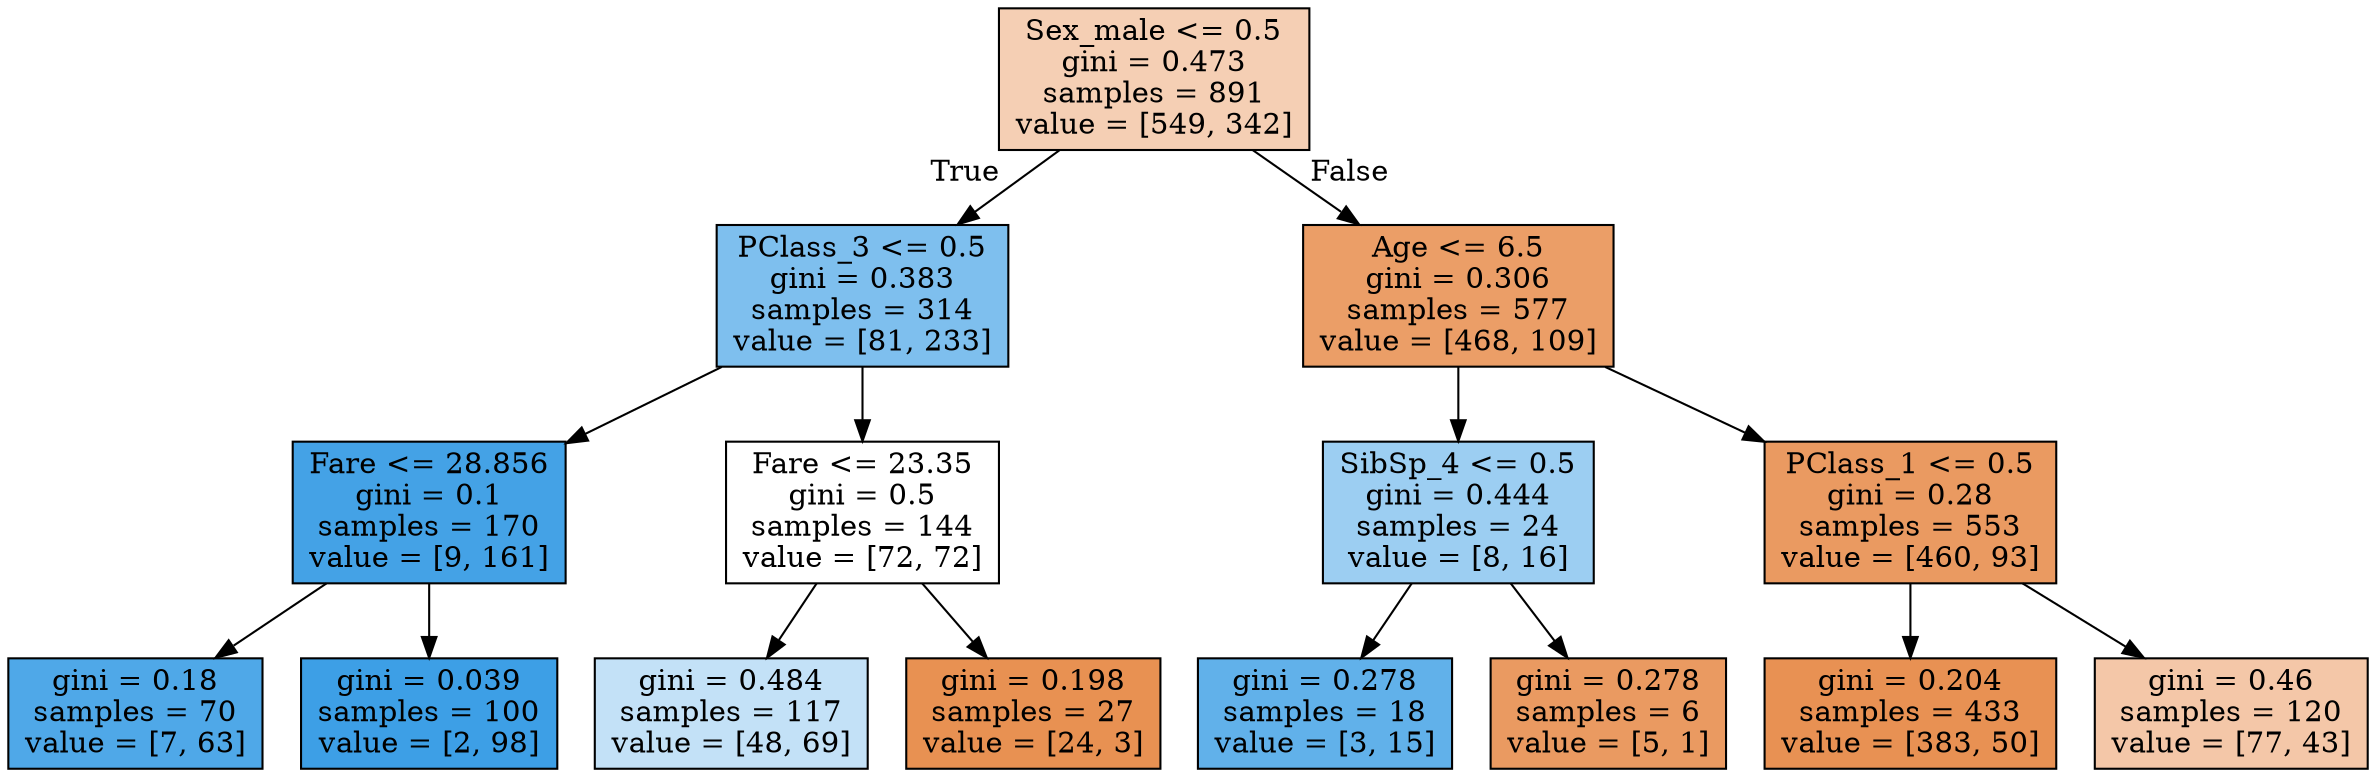 digraph Tree {
node [shape=box, style="filled", color="black"] ;
0 [label="Sex_male <= 0.5\ngini = 0.473\nsamples = 891\nvalue = [549, 342]", fillcolor="#f5cfb4"] ;
1 [label="PClass_3 <= 0.5\ngini = 0.383\nsamples = 314\nvalue = [81, 233]", fillcolor="#7ebfee"] ;
0 -> 1 [labeldistance=2.5, labelangle=45, headlabel="True"] ;
2 [label="Fare <= 28.856\ngini = 0.1\nsamples = 170\nvalue = [9, 161]", fillcolor="#44a2e6"] ;
1 -> 2 ;
3 [label="gini = 0.18\nsamples = 70\nvalue = [7, 63]", fillcolor="#4fa8e8"] ;
2 -> 3 ;
4 [label="gini = 0.039\nsamples = 100\nvalue = [2, 98]", fillcolor="#3d9fe6"] ;
2 -> 4 ;
5 [label="Fare <= 23.35\ngini = 0.5\nsamples = 144\nvalue = [72, 72]", fillcolor="#ffffff"] ;
1 -> 5 ;
6 [label="gini = 0.484\nsamples = 117\nvalue = [48, 69]", fillcolor="#c3e1f7"] ;
5 -> 6 ;
7 [label="gini = 0.198\nsamples = 27\nvalue = [24, 3]", fillcolor="#e89152"] ;
5 -> 7 ;
8 [label="Age <= 6.5\ngini = 0.306\nsamples = 577\nvalue = [468, 109]", fillcolor="#eb9e67"] ;
0 -> 8 [labeldistance=2.5, labelangle=-45, headlabel="False"] ;
9 [label="SibSp_4 <= 0.5\ngini = 0.444\nsamples = 24\nvalue = [8, 16]", fillcolor="#9ccef2"] ;
8 -> 9 ;
10 [label="gini = 0.278\nsamples = 18\nvalue = [3, 15]", fillcolor="#61b1ea"] ;
9 -> 10 ;
11 [label="gini = 0.278\nsamples = 6\nvalue = [5, 1]", fillcolor="#ea9a61"] ;
9 -> 11 ;
12 [label="PClass_1 <= 0.5\ngini = 0.28\nsamples = 553\nvalue = [460, 93]", fillcolor="#ea9a61"] ;
8 -> 12 ;
13 [label="gini = 0.204\nsamples = 433\nvalue = [383, 50]", fillcolor="#e89153"] ;
12 -> 13 ;
14 [label="gini = 0.46\nsamples = 120\nvalue = [77, 43]", fillcolor="#f4c7a8"] ;
12 -> 14 ;
}